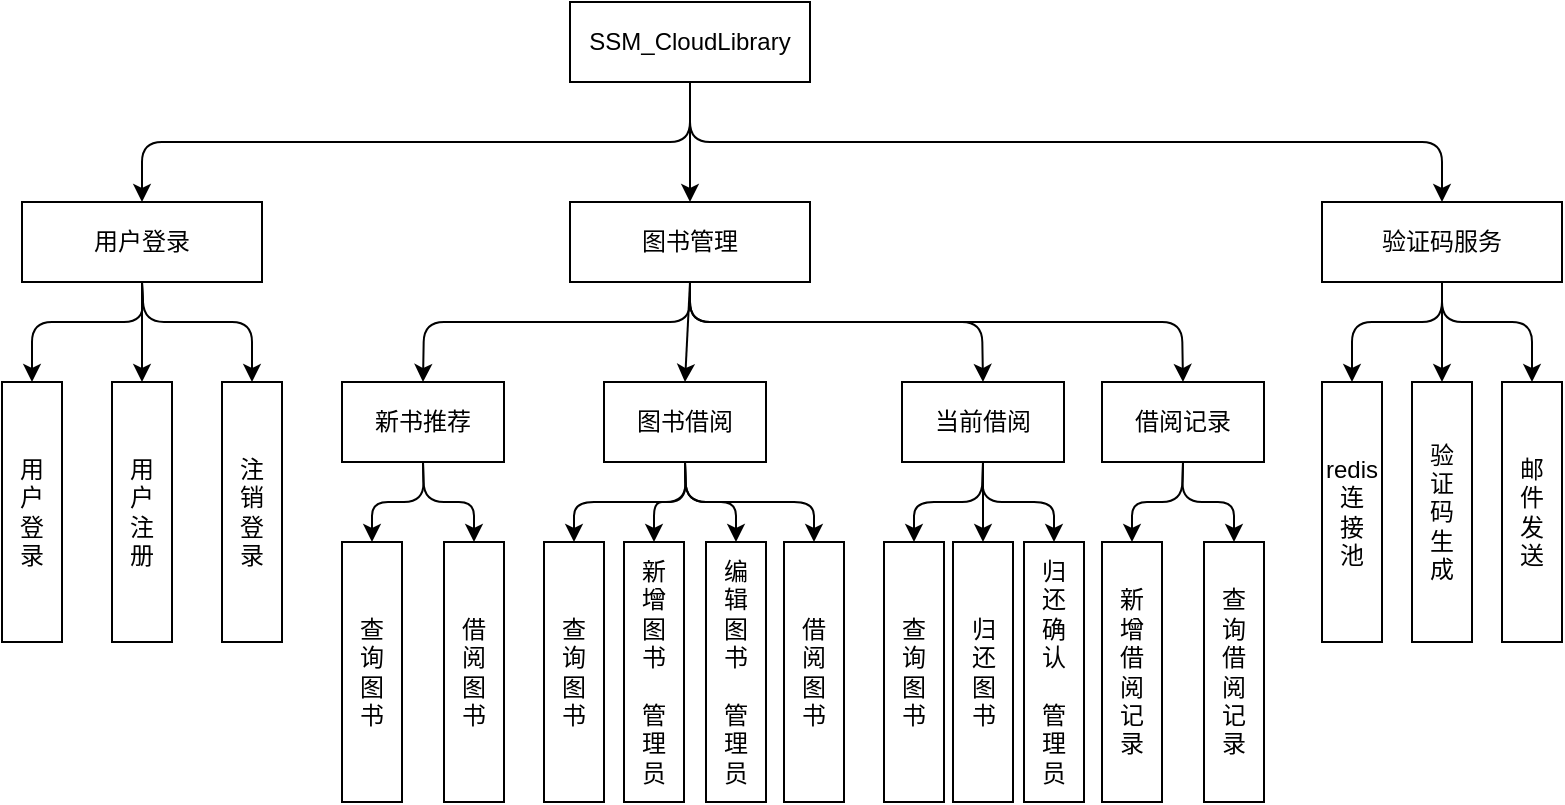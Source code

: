 <mxfile>
    <diagram id="f9ZMBFxFGX7liZTMlC59" name="第 1 页">
        <mxGraphModel dx="842" dy="477" grid="1" gridSize="10" guides="1" tooltips="1" connect="1" arrows="1" fold="1" page="1" pageScale="1" pageWidth="1169" pageHeight="827" math="0" shadow="0">
            <root>
                <mxCell id="0"/>
                <mxCell id="1" parent="0"/>
                <mxCell id="6" style="edgeStyle=none;html=1;exitX=0.5;exitY=1;exitDx=0;exitDy=0;entryX=0.5;entryY=0;entryDx=0;entryDy=0;" edge="1" parent="1" source="2" target="3">
                    <mxGeometry relative="1" as="geometry">
                        <Array as="points">
                            <mxPoint x="394" y="160"/>
                            <mxPoint x="120" y="160"/>
                        </Array>
                    </mxGeometry>
                </mxCell>
                <mxCell id="7" style="edgeStyle=none;html=1;exitX=0.5;exitY=1;exitDx=0;exitDy=0;entryX=0.5;entryY=0;entryDx=0;entryDy=0;" edge="1" parent="1" source="2" target="4">
                    <mxGeometry relative="1" as="geometry">
                        <mxPoint x="394" y="180" as="targetPoint"/>
                    </mxGeometry>
                </mxCell>
                <mxCell id="8" style="edgeStyle=none;html=1;exitX=0.5;exitY=1;exitDx=0;exitDy=0;entryX=0.5;entryY=0;entryDx=0;entryDy=0;" edge="1" parent="1" source="2" target="5">
                    <mxGeometry relative="1" as="geometry">
                        <Array as="points">
                            <mxPoint x="394" y="160"/>
                            <mxPoint x="770" y="160"/>
                        </Array>
                    </mxGeometry>
                </mxCell>
                <mxCell id="2" value="SSM_CloudLibrary" style="rounded=0;whiteSpace=wrap;html=1;" vertex="1" parent="1">
                    <mxGeometry x="334" y="90" width="120" height="40" as="geometry"/>
                </mxCell>
                <mxCell id="12" style="edgeStyle=none;html=1;exitX=0.5;exitY=1;exitDx=0;exitDy=0;entryX=0.5;entryY=0;entryDx=0;entryDy=0;" edge="1" parent="1" source="3" target="10">
                    <mxGeometry relative="1" as="geometry"/>
                </mxCell>
                <mxCell id="13" style="edgeStyle=none;html=1;exitX=0.5;exitY=1;exitDx=0;exitDy=0;entryX=0.5;entryY=0;entryDx=0;entryDy=0;" edge="1" parent="1" source="3" target="9">
                    <mxGeometry relative="1" as="geometry">
                        <Array as="points">
                            <mxPoint x="121" y="250"/>
                            <mxPoint x="65" y="250"/>
                        </Array>
                    </mxGeometry>
                </mxCell>
                <mxCell id="14" style="edgeStyle=none;html=1;exitX=0.5;exitY=1;exitDx=0;exitDy=0;entryX=0.5;entryY=0;entryDx=0;entryDy=0;" edge="1" parent="1" source="3" target="11">
                    <mxGeometry relative="1" as="geometry">
                        <Array as="points">
                            <mxPoint x="121" y="250"/>
                            <mxPoint x="175" y="250"/>
                        </Array>
                    </mxGeometry>
                </mxCell>
                <mxCell id="3" value="用户登录" style="rounded=0;whiteSpace=wrap;html=1;" vertex="1" parent="1">
                    <mxGeometry x="60" y="190" width="120" height="40" as="geometry"/>
                </mxCell>
                <mxCell id="20" style="edgeStyle=none;html=1;exitX=0.5;exitY=1;exitDx=0;exitDy=0;entryX=0.5;entryY=0;entryDx=0;entryDy=0;" edge="1" parent="1" source="4" target="16">
                    <mxGeometry relative="1" as="geometry">
                        <Array as="points">
                            <mxPoint x="394" y="250"/>
                            <mxPoint x="261" y="250"/>
                        </Array>
                    </mxGeometry>
                </mxCell>
                <mxCell id="21" style="edgeStyle=none;html=1;exitX=0.5;exitY=1;exitDx=0;exitDy=0;entryX=0.5;entryY=0;entryDx=0;entryDy=0;" edge="1" parent="1" source="4" target="17">
                    <mxGeometry relative="1" as="geometry">
                        <Array as="points"/>
                    </mxGeometry>
                </mxCell>
                <mxCell id="22" style="edgeStyle=none;html=1;exitX=0.5;exitY=1;exitDx=0;exitDy=0;entryX=0.5;entryY=0;entryDx=0;entryDy=0;" edge="1" parent="1" source="4" target="18">
                    <mxGeometry relative="1" as="geometry">
                        <Array as="points">
                            <mxPoint x="394" y="250"/>
                            <mxPoint x="540" y="250"/>
                        </Array>
                    </mxGeometry>
                </mxCell>
                <mxCell id="23" style="edgeStyle=none;html=1;exitX=0.5;exitY=1;exitDx=0;exitDy=0;entryX=0.5;entryY=0;entryDx=0;entryDy=0;" edge="1" parent="1" source="4" target="19">
                    <mxGeometry relative="1" as="geometry">
                        <Array as="points">
                            <mxPoint x="394" y="250"/>
                            <mxPoint x="640" y="250"/>
                        </Array>
                    </mxGeometry>
                </mxCell>
                <mxCell id="4" value="图书管理" style="rounded=0;whiteSpace=wrap;html=1;" vertex="1" parent="1">
                    <mxGeometry x="334" y="190" width="120" height="40" as="geometry"/>
                </mxCell>
                <mxCell id="48" style="edgeStyle=none;html=1;exitX=0.5;exitY=1;exitDx=0;exitDy=0;entryX=0.5;entryY=0;entryDx=0;entryDy=0;" edge="1" parent="1" source="5" target="46">
                    <mxGeometry relative="1" as="geometry"/>
                </mxCell>
                <mxCell id="49" style="edgeStyle=none;html=1;exitX=0.5;exitY=1;exitDx=0;exitDy=0;entryX=0.5;entryY=0;entryDx=0;entryDy=0;" edge="1" parent="1" source="5" target="45">
                    <mxGeometry relative="1" as="geometry">
                        <Array as="points">
                            <mxPoint x="770" y="250"/>
                            <mxPoint x="725" y="250"/>
                        </Array>
                    </mxGeometry>
                </mxCell>
                <mxCell id="50" style="edgeStyle=none;html=1;exitX=0.5;exitY=1;exitDx=0;exitDy=0;entryX=0.5;entryY=0;entryDx=0;entryDy=0;" edge="1" parent="1" source="5" target="47">
                    <mxGeometry relative="1" as="geometry">
                        <Array as="points">
                            <mxPoint x="770" y="250"/>
                            <mxPoint x="815" y="250"/>
                        </Array>
                    </mxGeometry>
                </mxCell>
                <mxCell id="5" value="验证码服务" style="rounded=0;whiteSpace=wrap;html=1;" vertex="1" parent="1">
                    <mxGeometry x="710" y="190" width="120" height="40" as="geometry"/>
                </mxCell>
                <mxCell id="9" value="用&lt;br&gt;户&lt;br&gt;登&lt;br&gt;录" style="rounded=0;whiteSpace=wrap;html=1;" vertex="1" parent="1">
                    <mxGeometry x="50" y="280" width="30" height="130" as="geometry"/>
                </mxCell>
                <mxCell id="10" value="用&lt;br&gt;户&lt;br&gt;注&lt;br&gt;册" style="rounded=0;whiteSpace=wrap;html=1;" vertex="1" parent="1">
                    <mxGeometry x="105" y="280" width="30" height="130" as="geometry"/>
                </mxCell>
                <mxCell id="11" value="注&lt;br&gt;销&lt;br&gt;登&lt;br&gt;录" style="rounded=0;whiteSpace=wrap;html=1;" vertex="1" parent="1">
                    <mxGeometry x="160" y="280" width="30" height="130" as="geometry"/>
                </mxCell>
                <mxCell id="15" value="查&lt;br&gt;询&lt;br&gt;图&lt;br&gt;书" style="rounded=0;whiteSpace=wrap;html=1;" vertex="1" parent="1">
                    <mxGeometry x="220" y="360" width="30" height="130" as="geometry"/>
                </mxCell>
                <mxCell id="25" style="edgeStyle=none;html=1;exitX=0.5;exitY=1;exitDx=0;exitDy=0;entryX=0.5;entryY=0;entryDx=0;entryDy=0;" edge="1" parent="1" source="16" target="15">
                    <mxGeometry relative="1" as="geometry">
                        <Array as="points">
                            <mxPoint x="261" y="340"/>
                            <mxPoint x="235" y="340"/>
                        </Array>
                    </mxGeometry>
                </mxCell>
                <mxCell id="26" style="edgeStyle=none;html=1;exitX=0.5;exitY=1;exitDx=0;exitDy=0;entryX=0.5;entryY=0;entryDx=0;entryDy=0;" edge="1" parent="1" source="16" target="24">
                    <mxGeometry relative="1" as="geometry">
                        <Array as="points">
                            <mxPoint x="261" y="340"/>
                            <mxPoint x="286" y="340"/>
                        </Array>
                    </mxGeometry>
                </mxCell>
                <mxCell id="16" value="新书推荐" style="rounded=0;whiteSpace=wrap;html=1;" vertex="1" parent="1">
                    <mxGeometry x="220" y="280" width="81" height="40" as="geometry"/>
                </mxCell>
                <mxCell id="31" style="edgeStyle=none;html=1;exitX=0.5;exitY=1;exitDx=0;exitDy=0;entryX=0.5;entryY=0;entryDx=0;entryDy=0;" edge="1" parent="1" source="17" target="27">
                    <mxGeometry relative="1" as="geometry">
                        <Array as="points">
                            <mxPoint x="392" y="340"/>
                            <mxPoint x="336" y="340"/>
                        </Array>
                    </mxGeometry>
                </mxCell>
                <mxCell id="32" style="edgeStyle=none;html=1;exitX=0.5;exitY=1;exitDx=0;exitDy=0;entryX=0.5;entryY=0;entryDx=0;entryDy=0;" edge="1" parent="1" source="17" target="28">
                    <mxGeometry relative="1" as="geometry">
                        <Array as="points">
                            <mxPoint x="392" y="340"/>
                            <mxPoint x="376" y="340"/>
                        </Array>
                    </mxGeometry>
                </mxCell>
                <mxCell id="33" style="edgeStyle=none;html=1;exitX=0.5;exitY=1;exitDx=0;exitDy=0;entryX=0.5;entryY=0;entryDx=0;entryDy=0;" edge="1" parent="1" source="17" target="29">
                    <mxGeometry relative="1" as="geometry">
                        <Array as="points">
                            <mxPoint x="392" y="340"/>
                            <mxPoint x="417" y="340"/>
                        </Array>
                    </mxGeometry>
                </mxCell>
                <mxCell id="34" style="edgeStyle=none;html=1;exitX=0.5;exitY=1;exitDx=0;exitDy=0;entryX=0.5;entryY=0;entryDx=0;entryDy=0;" edge="1" parent="1" source="17" target="30">
                    <mxGeometry relative="1" as="geometry">
                        <Array as="points">
                            <mxPoint x="392" y="340"/>
                            <mxPoint x="456" y="340"/>
                        </Array>
                    </mxGeometry>
                </mxCell>
                <mxCell id="17" value="图书借阅&lt;span style=&quot;color: rgba(0, 0, 0, 0); font-family: monospace; font-size: 0px; text-align: start;&quot;&gt;%3CmxGraphModel%3E%3Croot%3E%3CmxCell%20id%3D%220%22%2F%3E%3CmxCell%20id%3D%221%22%20parent%3D%220%22%2F%3E%3CmxCell%20id%3D%222%22%20value%3D%22%E6%96%B0%E4%B9%A6%E6%8E%A8%E8%8D%90%22%20style%3D%22rounded%3D0%3BwhiteSpace%3Dwrap%3Bhtml%3D1%3B%22%20vertex%3D%221%22%20parent%3D%221%22%3E%3CmxGeometry%20x%3D%22239%22%20y%3D%22180%22%20width%3D%2281%22%20height%3D%2240%22%20as%3D%22geometry%22%2F%3E%3C%2FmxCell%3E%3C%2Froot%3E%3C%2FmxGraphModel%3E&lt;/span&gt;" style="rounded=0;whiteSpace=wrap;html=1;" vertex="1" parent="1">
                    <mxGeometry x="351" y="280" width="81" height="40" as="geometry"/>
                </mxCell>
                <mxCell id="40" style="edgeStyle=none;html=1;exitX=0.5;exitY=1;exitDx=0;exitDy=0;entryX=0.5;entryY=0;entryDx=0;entryDy=0;" edge="1" parent="1" source="18" target="36">
                    <mxGeometry relative="1" as="geometry"/>
                </mxCell>
                <mxCell id="41" style="edgeStyle=none;html=1;exitX=0.5;exitY=1;exitDx=0;exitDy=0;entryX=0.5;entryY=0;entryDx=0;entryDy=0;" edge="1" parent="1" source="18" target="35">
                    <mxGeometry relative="1" as="geometry">
                        <Array as="points">
                            <mxPoint x="540" y="340"/>
                            <mxPoint x="506" y="340"/>
                        </Array>
                    </mxGeometry>
                </mxCell>
                <mxCell id="42" style="edgeStyle=none;html=1;exitX=0.5;exitY=1;exitDx=0;exitDy=0;entryX=0.5;entryY=0;entryDx=0;entryDy=0;" edge="1" parent="1" source="18" target="37">
                    <mxGeometry relative="1" as="geometry">
                        <Array as="points">
                            <mxPoint x="540" y="340"/>
                            <mxPoint x="576" y="340"/>
                        </Array>
                    </mxGeometry>
                </mxCell>
                <mxCell id="18" value="当前借阅" style="rounded=0;whiteSpace=wrap;html=1;" vertex="1" parent="1">
                    <mxGeometry x="500" y="280" width="81" height="40" as="geometry"/>
                </mxCell>
                <mxCell id="43" style="edgeStyle=none;html=1;exitX=0.5;exitY=1;exitDx=0;exitDy=0;entryX=0.5;entryY=0;entryDx=0;entryDy=0;" edge="1" parent="1" source="19" target="38">
                    <mxGeometry relative="1" as="geometry">
                        <Array as="points">
                            <mxPoint x="640" y="340"/>
                            <mxPoint x="615" y="340"/>
                        </Array>
                    </mxGeometry>
                </mxCell>
                <mxCell id="44" style="edgeStyle=none;html=1;exitX=0.5;exitY=1;exitDx=0;exitDy=0;entryX=0.5;entryY=0;entryDx=0;entryDy=0;" edge="1" parent="1" source="19" target="39">
                    <mxGeometry relative="1" as="geometry">
                        <Array as="points">
                            <mxPoint x="640" y="340"/>
                            <mxPoint x="666" y="340"/>
                        </Array>
                    </mxGeometry>
                </mxCell>
                <mxCell id="19" value="借阅记录" style="rounded=0;whiteSpace=wrap;html=1;" vertex="1" parent="1">
                    <mxGeometry x="600" y="280" width="81" height="40" as="geometry"/>
                </mxCell>
                <mxCell id="24" value="借&lt;br&gt;阅&lt;br&gt;图&lt;br&gt;书" style="rounded=0;whiteSpace=wrap;html=1;" vertex="1" parent="1">
                    <mxGeometry x="271" y="360" width="30" height="130" as="geometry"/>
                </mxCell>
                <mxCell id="27" value="查&lt;br&gt;询&lt;br&gt;图&lt;br&gt;书" style="rounded=0;whiteSpace=wrap;html=1;" vertex="1" parent="1">
                    <mxGeometry x="321" y="360" width="30" height="130" as="geometry"/>
                </mxCell>
                <mxCell id="28" value="新&lt;br&gt;增&lt;br&gt;图&lt;br&gt;书&lt;br&gt;&lt;br&gt;管&lt;br&gt;理&lt;br&gt;员" style="rounded=0;whiteSpace=wrap;html=1;" vertex="1" parent="1">
                    <mxGeometry x="361" y="360" width="30" height="130" as="geometry"/>
                </mxCell>
                <mxCell id="29" value="编&lt;br&gt;辑&lt;br&gt;图&lt;br&gt;书&lt;br&gt;&lt;br&gt;管&lt;br&gt;理&lt;br&gt;员" style="rounded=0;whiteSpace=wrap;html=1;" vertex="1" parent="1">
                    <mxGeometry x="402" y="360" width="30" height="130" as="geometry"/>
                </mxCell>
                <mxCell id="30" value="借&lt;br&gt;阅&lt;br&gt;图&lt;br&gt;书" style="rounded=0;whiteSpace=wrap;html=1;" vertex="1" parent="1">
                    <mxGeometry x="441" y="360" width="30" height="130" as="geometry"/>
                </mxCell>
                <mxCell id="35" value="查&lt;br&gt;询&lt;br&gt;图&lt;br&gt;书" style="rounded=0;whiteSpace=wrap;html=1;" vertex="1" parent="1">
                    <mxGeometry x="491" y="360" width="30" height="130" as="geometry"/>
                </mxCell>
                <mxCell id="36" value="归&lt;br&gt;还&lt;br&gt;图&lt;br&gt;书" style="rounded=0;whiteSpace=wrap;html=1;" vertex="1" parent="1">
                    <mxGeometry x="525.5" y="360" width="30" height="130" as="geometry"/>
                </mxCell>
                <mxCell id="37" value="归&lt;br&gt;还&lt;br&gt;确&lt;br&gt;认&lt;br&gt;&lt;br&gt;管&lt;br&gt;理&lt;br&gt;员" style="rounded=0;whiteSpace=wrap;html=1;" vertex="1" parent="1">
                    <mxGeometry x="561" y="360" width="30" height="130" as="geometry"/>
                </mxCell>
                <mxCell id="38" value="新&lt;br&gt;增&lt;br&gt;借&lt;br&gt;阅&lt;br&gt;记&lt;br&gt;录" style="rounded=0;whiteSpace=wrap;html=1;" vertex="1" parent="1">
                    <mxGeometry x="600" y="360" width="30" height="130" as="geometry"/>
                </mxCell>
                <mxCell id="39" value="查&lt;br&gt;询&lt;br&gt;借&lt;br&gt;阅&lt;br&gt;记&lt;br&gt;录" style="rounded=0;whiteSpace=wrap;html=1;" vertex="1" parent="1">
                    <mxGeometry x="651" y="360" width="30" height="130" as="geometry"/>
                </mxCell>
                <mxCell id="45" value="redis&lt;br&gt;连&lt;br&gt;接&lt;br&gt;池" style="rounded=0;whiteSpace=wrap;html=1;" vertex="1" parent="1">
                    <mxGeometry x="710" y="280" width="30" height="130" as="geometry"/>
                </mxCell>
                <mxCell id="46" value="验&lt;br&gt;证&lt;br&gt;码&lt;br&gt;生&lt;br&gt;成" style="rounded=0;whiteSpace=wrap;html=1;" vertex="1" parent="1">
                    <mxGeometry x="755" y="280" width="30" height="130" as="geometry"/>
                </mxCell>
                <mxCell id="47" value="邮&lt;br&gt;件&lt;br&gt;发&lt;br&gt;送" style="rounded=0;whiteSpace=wrap;html=1;" vertex="1" parent="1">
                    <mxGeometry x="800" y="280" width="30" height="130" as="geometry"/>
                </mxCell>
            </root>
        </mxGraphModel>
    </diagram>
</mxfile>